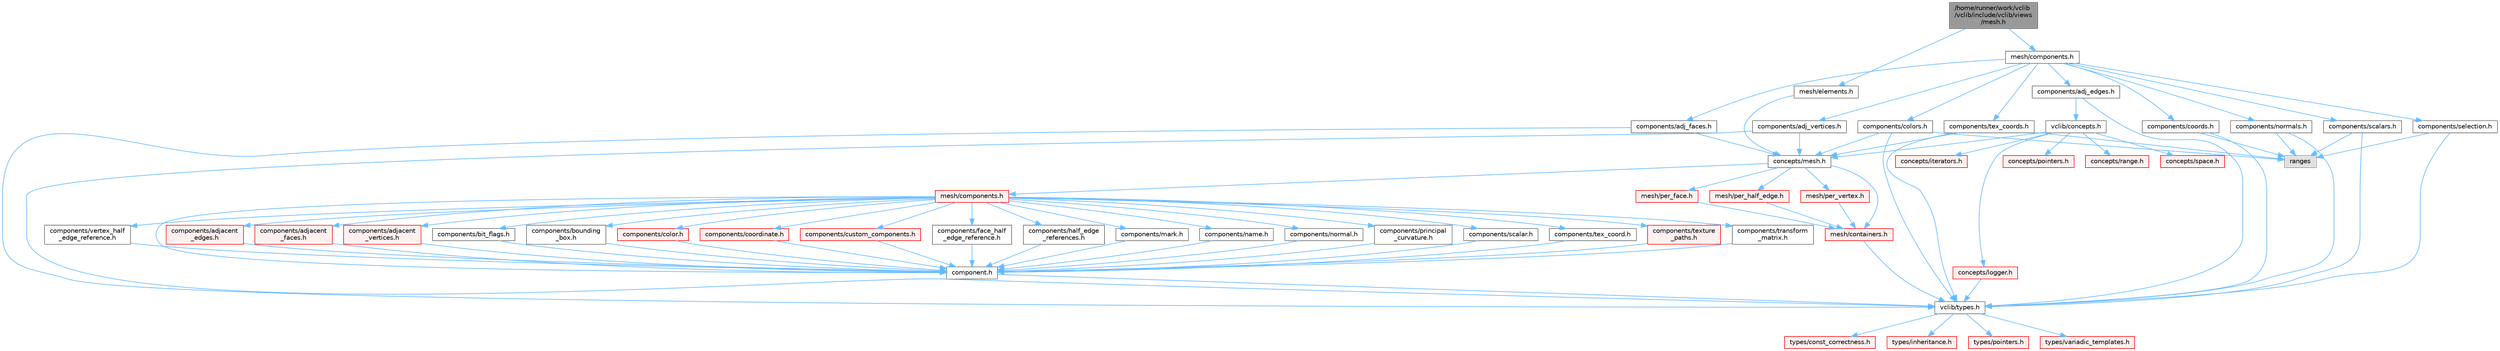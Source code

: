 digraph "/home/runner/work/vclib/vclib/include/vclib/views/mesh.h"
{
 // LATEX_PDF_SIZE
  bgcolor="transparent";
  edge [fontname=Helvetica,fontsize=10,labelfontname=Helvetica,labelfontsize=10];
  node [fontname=Helvetica,fontsize=10,shape=box,height=0.2,width=0.4];
  Node1 [label="/home/runner/work/vclib\l/vclib/include/vclib/views\l/mesh.h",height=0.2,width=0.4,color="gray40", fillcolor="grey60", style="filled", fontcolor="black",tooltip=" "];
  Node1 -> Node2 [color="steelblue1",style="solid"];
  Node2 [label="mesh/components.h",height=0.2,width=0.4,color="grey40", fillcolor="white", style="filled",URL="$views_2mesh_2components_8h.html",tooltip=" "];
  Node2 -> Node3 [color="steelblue1",style="solid"];
  Node3 [label="components/adj_edges.h",height=0.2,width=0.4,color="grey40", fillcolor="white", style="filled",URL="$adj__edges_8h.html",tooltip=" "];
  Node3 -> Node4 [color="steelblue1",style="solid"];
  Node4 [label="vclib/concepts.h",height=0.2,width=0.4,color="grey40", fillcolor="white", style="filled",URL="$concepts_8h.html",tooltip=" "];
  Node4 -> Node5 [color="steelblue1",style="solid"];
  Node5 [label="concepts/iterators.h",height=0.2,width=0.4,color="red", fillcolor="#FFF0F0", style="filled",URL="$concepts_2iterators_8h.html",tooltip=" "];
  Node4 -> Node8 [color="steelblue1",style="solid"];
  Node8 [label="concepts/logger.h",height=0.2,width=0.4,color="red", fillcolor="#FFF0F0", style="filled",URL="$concepts_2logger_8h.html",tooltip=" "];
  Node8 -> Node10 [color="steelblue1",style="solid"];
  Node10 [label="vclib/types.h",height=0.2,width=0.4,color="grey40", fillcolor="white", style="filled",URL="$types_8h.html",tooltip=" "];
  Node10 -> Node11 [color="steelblue1",style="solid"];
  Node11 [label="types/const_correctness.h",height=0.2,width=0.4,color="red", fillcolor="#FFF0F0", style="filled",URL="$types_2const__correctness_8h.html",tooltip=" "];
  Node10 -> Node12 [color="steelblue1",style="solid"];
  Node12 [label="types/inheritance.h",height=0.2,width=0.4,color="red", fillcolor="#FFF0F0", style="filled",URL="$inheritance_8h.html",tooltip=" "];
  Node10 -> Node13 [color="steelblue1",style="solid"];
  Node13 [label="types/pointers.h",height=0.2,width=0.4,color="red", fillcolor="#FFF0F0", style="filled",URL="$types_2pointers_8h.html",tooltip=" "];
  Node10 -> Node14 [color="steelblue1",style="solid"];
  Node14 [label="types/variadic_templates.h",height=0.2,width=0.4,color="red", fillcolor="#FFF0F0", style="filled",URL="$variadic__templates_8h.html",tooltip=" "];
  Node4 -> Node20 [color="steelblue1",style="solid"];
  Node20 [label="concepts/mesh.h",height=0.2,width=0.4,color="grey40", fillcolor="white", style="filled",URL="$concepts_2mesh_8h.html",tooltip=" "];
  Node20 -> Node21 [color="steelblue1",style="solid"];
  Node21 [label="mesh/components.h",height=0.2,width=0.4,color="red", fillcolor="#FFF0F0", style="filled",URL="$concepts_2mesh_2components_8h.html",tooltip=" "];
  Node21 -> Node22 [color="steelblue1",style="solid"];
  Node22 [label="components/adjacent\l_edges.h",height=0.2,width=0.4,color="red", fillcolor="#FFF0F0", style="filled",URL="$concepts_2mesh_2components_2adjacent__edges_8h.html",tooltip=" "];
  Node22 -> Node24 [color="steelblue1",style="solid"];
  Node24 [label="component.h",height=0.2,width=0.4,color="grey40", fillcolor="white", style="filled",URL="$component_8h.html",tooltip=" "];
  Node24 -> Node10 [color="steelblue1",style="solid"];
  Node21 -> Node25 [color="steelblue1",style="solid"];
  Node25 [label="components/adjacent\l_faces.h",height=0.2,width=0.4,color="red", fillcolor="#FFF0F0", style="filled",URL="$concepts_2mesh_2components_2adjacent__faces_8h.html",tooltip=" "];
  Node25 -> Node24 [color="steelblue1",style="solid"];
  Node21 -> Node26 [color="steelblue1",style="solid"];
  Node26 [label="components/adjacent\l_vertices.h",height=0.2,width=0.4,color="red", fillcolor="#FFF0F0", style="filled",URL="$concepts_2mesh_2components_2adjacent__vertices_8h.html",tooltip=" "];
  Node26 -> Node24 [color="steelblue1",style="solid"];
  Node21 -> Node27 [color="steelblue1",style="solid"];
  Node27 [label="components/bit_flags.h",height=0.2,width=0.4,color="grey40", fillcolor="white", style="filled",URL="$concepts_2mesh_2components_2bit__flags_8h.html",tooltip=" "];
  Node27 -> Node24 [color="steelblue1",style="solid"];
  Node21 -> Node28 [color="steelblue1",style="solid"];
  Node28 [label="components/bounding\l_box.h",height=0.2,width=0.4,color="grey40", fillcolor="white", style="filled",URL="$concepts_2mesh_2components_2bounding__box_8h.html",tooltip=" "];
  Node28 -> Node24 [color="steelblue1",style="solid"];
  Node21 -> Node29 [color="steelblue1",style="solid"];
  Node29 [label="components/color.h",height=0.2,width=0.4,color="red", fillcolor="#FFF0F0", style="filled",URL="$concepts_2mesh_2components_2color_8h.html",tooltip=" "];
  Node29 -> Node24 [color="steelblue1",style="solid"];
  Node21 -> Node24 [color="steelblue1",style="solid"];
  Node21 -> Node44 [color="steelblue1",style="solid"];
  Node44 [label="components/coordinate.h",height=0.2,width=0.4,color="red", fillcolor="#FFF0F0", style="filled",URL="$concepts_2mesh_2components_2coordinate_8h.html",tooltip=" "];
  Node44 -> Node24 [color="steelblue1",style="solid"];
  Node21 -> Node49 [color="steelblue1",style="solid"];
  Node49 [label="components/custom_components.h",height=0.2,width=0.4,color="red", fillcolor="#FFF0F0", style="filled",URL="$concepts_2mesh_2components_2custom__components_8h.html",tooltip=" "];
  Node49 -> Node24 [color="steelblue1",style="solid"];
  Node21 -> Node50 [color="steelblue1",style="solid"];
  Node50 [label="components/face_half\l_edge_reference.h",height=0.2,width=0.4,color="grey40", fillcolor="white", style="filled",URL="$concepts_2mesh_2components_2face__half__edge__reference_8h.html",tooltip=" "];
  Node50 -> Node24 [color="steelblue1",style="solid"];
  Node21 -> Node51 [color="steelblue1",style="solid"];
  Node51 [label="components/half_edge\l_references.h",height=0.2,width=0.4,color="grey40", fillcolor="white", style="filled",URL="$concepts_2mesh_2components_2half__edge__references_8h.html",tooltip=" "];
  Node51 -> Node24 [color="steelblue1",style="solid"];
  Node21 -> Node52 [color="steelblue1",style="solid"];
  Node52 [label="components/mark.h",height=0.2,width=0.4,color="grey40", fillcolor="white", style="filled",URL="$concepts_2mesh_2components_2mark_8h.html",tooltip=" "];
  Node52 -> Node24 [color="steelblue1",style="solid"];
  Node21 -> Node53 [color="steelblue1",style="solid"];
  Node53 [label="components/name.h",height=0.2,width=0.4,color="grey40", fillcolor="white", style="filled",URL="$concepts_2mesh_2components_2name_8h.html",tooltip=" "];
  Node53 -> Node24 [color="steelblue1",style="solid"];
  Node21 -> Node54 [color="steelblue1",style="solid"];
  Node54 [label="components/normal.h",height=0.2,width=0.4,color="grey40", fillcolor="white", style="filled",URL="$concepts_2mesh_2components_2normal_8h.html",tooltip=" "];
  Node54 -> Node24 [color="steelblue1",style="solid"];
  Node21 -> Node55 [color="steelblue1",style="solid"];
  Node55 [label="components/principal\l_curvature.h",height=0.2,width=0.4,color="grey40", fillcolor="white", style="filled",URL="$concepts_2mesh_2components_2principal__curvature_8h.html",tooltip=" "];
  Node55 -> Node24 [color="steelblue1",style="solid"];
  Node21 -> Node56 [color="steelblue1",style="solid"];
  Node56 [label="components/scalar.h",height=0.2,width=0.4,color="grey40", fillcolor="white", style="filled",URL="$concepts_2mesh_2components_2scalar_8h.html",tooltip=" "];
  Node56 -> Node24 [color="steelblue1",style="solid"];
  Node21 -> Node57 [color="steelblue1",style="solid"];
  Node57 [label="components/tex_coord.h",height=0.2,width=0.4,color="grey40", fillcolor="white", style="filled",URL="$concepts_2mesh_2components_2tex__coord_8h.html",tooltip=" "];
  Node57 -> Node24 [color="steelblue1",style="solid"];
  Node21 -> Node58 [color="steelblue1",style="solid"];
  Node58 [label="components/texture\l_paths.h",height=0.2,width=0.4,color="red", fillcolor="#FFF0F0", style="filled",URL="$concepts_2mesh_2components_2texture__paths_8h.html",tooltip=" "];
  Node58 -> Node24 [color="steelblue1",style="solid"];
  Node21 -> Node59 [color="steelblue1",style="solid"];
  Node59 [label="components/transform\l_matrix.h",height=0.2,width=0.4,color="grey40", fillcolor="white", style="filled",URL="$concepts_2mesh_2components_2transform__matrix_8h.html",tooltip=" "];
  Node59 -> Node24 [color="steelblue1",style="solid"];
  Node21 -> Node60 [color="steelblue1",style="solid"];
  Node60 [label="components/vertex_half\l_edge_reference.h",height=0.2,width=0.4,color="grey40", fillcolor="white", style="filled",URL="$concepts_2mesh_2components_2vertex__half__edge__reference_8h.html",tooltip=" "];
  Node60 -> Node24 [color="steelblue1",style="solid"];
  Node20 -> Node64 [color="steelblue1",style="solid"];
  Node64 [label="mesh/containers.h",height=0.2,width=0.4,color="red", fillcolor="#FFF0F0", style="filled",URL="$concepts_2mesh_2containers_8h.html",tooltip=" "];
  Node64 -> Node10 [color="steelblue1",style="solid"];
  Node20 -> Node65 [color="steelblue1",style="solid"];
  Node65 [label="mesh/per_face.h",height=0.2,width=0.4,color="red", fillcolor="#FFF0F0", style="filled",URL="$per__face_8h.html",tooltip=" "];
  Node65 -> Node64 [color="steelblue1",style="solid"];
  Node20 -> Node68 [color="steelblue1",style="solid"];
  Node68 [label="mesh/per_half_edge.h",height=0.2,width=0.4,color="red", fillcolor="#FFF0F0", style="filled",URL="$per__half__edge_8h.html",tooltip=" "];
  Node68 -> Node64 [color="steelblue1",style="solid"];
  Node20 -> Node70 [color="steelblue1",style="solid"];
  Node70 [label="mesh/per_vertex.h",height=0.2,width=0.4,color="red", fillcolor="#FFF0F0", style="filled",URL="$per__vertex_8h.html",tooltip=" "];
  Node70 -> Node64 [color="steelblue1",style="solid"];
  Node4 -> Node72 [color="steelblue1",style="solid"];
  Node72 [label="concepts/pointers.h",height=0.2,width=0.4,color="red", fillcolor="#FFF0F0", style="filled",URL="$concepts_2pointers_8h.html",tooltip=" "];
  Node4 -> Node74 [color="steelblue1",style="solid"];
  Node74 [label="concepts/range.h",height=0.2,width=0.4,color="red", fillcolor="#FFF0F0", style="filled",URL="$range_8h.html",tooltip=" "];
  Node4 -> Node80 [color="steelblue1",style="solid"];
  Node80 [label="concepts/space.h",height=0.2,width=0.4,color="red", fillcolor="#FFF0F0", style="filled",URL="$concepts_2space_8h.html",tooltip=" "];
  Node3 -> Node10 [color="steelblue1",style="solid"];
  Node2 -> Node88 [color="steelblue1",style="solid"];
  Node88 [label="components/adj_faces.h",height=0.2,width=0.4,color="grey40", fillcolor="white", style="filled",URL="$adj__faces_8h.html",tooltip=" "];
  Node88 -> Node20 [color="steelblue1",style="solid"];
  Node88 -> Node10 [color="steelblue1",style="solid"];
  Node2 -> Node89 [color="steelblue1",style="solid"];
  Node89 [label="components/adj_vertices.h",height=0.2,width=0.4,color="grey40", fillcolor="white", style="filled",URL="$adj__vertices_8h.html",tooltip=" "];
  Node89 -> Node20 [color="steelblue1",style="solid"];
  Node89 -> Node10 [color="steelblue1",style="solid"];
  Node2 -> Node90 [color="steelblue1",style="solid"];
  Node90 [label="components/colors.h",height=0.2,width=0.4,color="grey40", fillcolor="white", style="filled",URL="$colors_8h.html",tooltip=" "];
  Node90 -> Node20 [color="steelblue1",style="solid"];
  Node90 -> Node10 [color="steelblue1",style="solid"];
  Node90 -> Node79 [color="steelblue1",style="solid"];
  Node79 [label="ranges",height=0.2,width=0.4,color="grey60", fillcolor="#E0E0E0", style="filled",tooltip=" "];
  Node2 -> Node91 [color="steelblue1",style="solid"];
  Node91 [label="components/coords.h",height=0.2,width=0.4,color="grey40", fillcolor="white", style="filled",URL="$coords_8h.html",tooltip=" "];
  Node91 -> Node10 [color="steelblue1",style="solid"];
  Node91 -> Node79 [color="steelblue1",style="solid"];
  Node2 -> Node92 [color="steelblue1",style="solid"];
  Node92 [label="components/normals.h",height=0.2,width=0.4,color="grey40", fillcolor="white", style="filled",URL="$normals_8h.html",tooltip=" "];
  Node92 -> Node10 [color="steelblue1",style="solid"];
  Node92 -> Node79 [color="steelblue1",style="solid"];
  Node2 -> Node93 [color="steelblue1",style="solid"];
  Node93 [label="components/scalars.h",height=0.2,width=0.4,color="grey40", fillcolor="white", style="filled",URL="$scalars_8h.html",tooltip=" "];
  Node93 -> Node10 [color="steelblue1",style="solid"];
  Node93 -> Node79 [color="steelblue1",style="solid"];
  Node2 -> Node94 [color="steelblue1",style="solid"];
  Node94 [label="components/selection.h",height=0.2,width=0.4,color="grey40", fillcolor="white", style="filled",URL="$views_2mesh_2components_2selection_8h.html",tooltip=" "];
  Node94 -> Node10 [color="steelblue1",style="solid"];
  Node94 -> Node79 [color="steelblue1",style="solid"];
  Node2 -> Node95 [color="steelblue1",style="solid"];
  Node95 [label="components/tex_coords.h",height=0.2,width=0.4,color="grey40", fillcolor="white", style="filled",URL="$tex__coords_8h.html",tooltip=" "];
  Node95 -> Node20 [color="steelblue1",style="solid"];
  Node95 -> Node10 [color="steelblue1",style="solid"];
  Node95 -> Node79 [color="steelblue1",style="solid"];
  Node1 -> Node96 [color="steelblue1",style="solid"];
  Node96 [label="mesh/elements.h",height=0.2,width=0.4,color="grey40", fillcolor="white", style="filled",URL="$elements_8h.html",tooltip=" "];
  Node96 -> Node20 [color="steelblue1",style="solid"];
}
